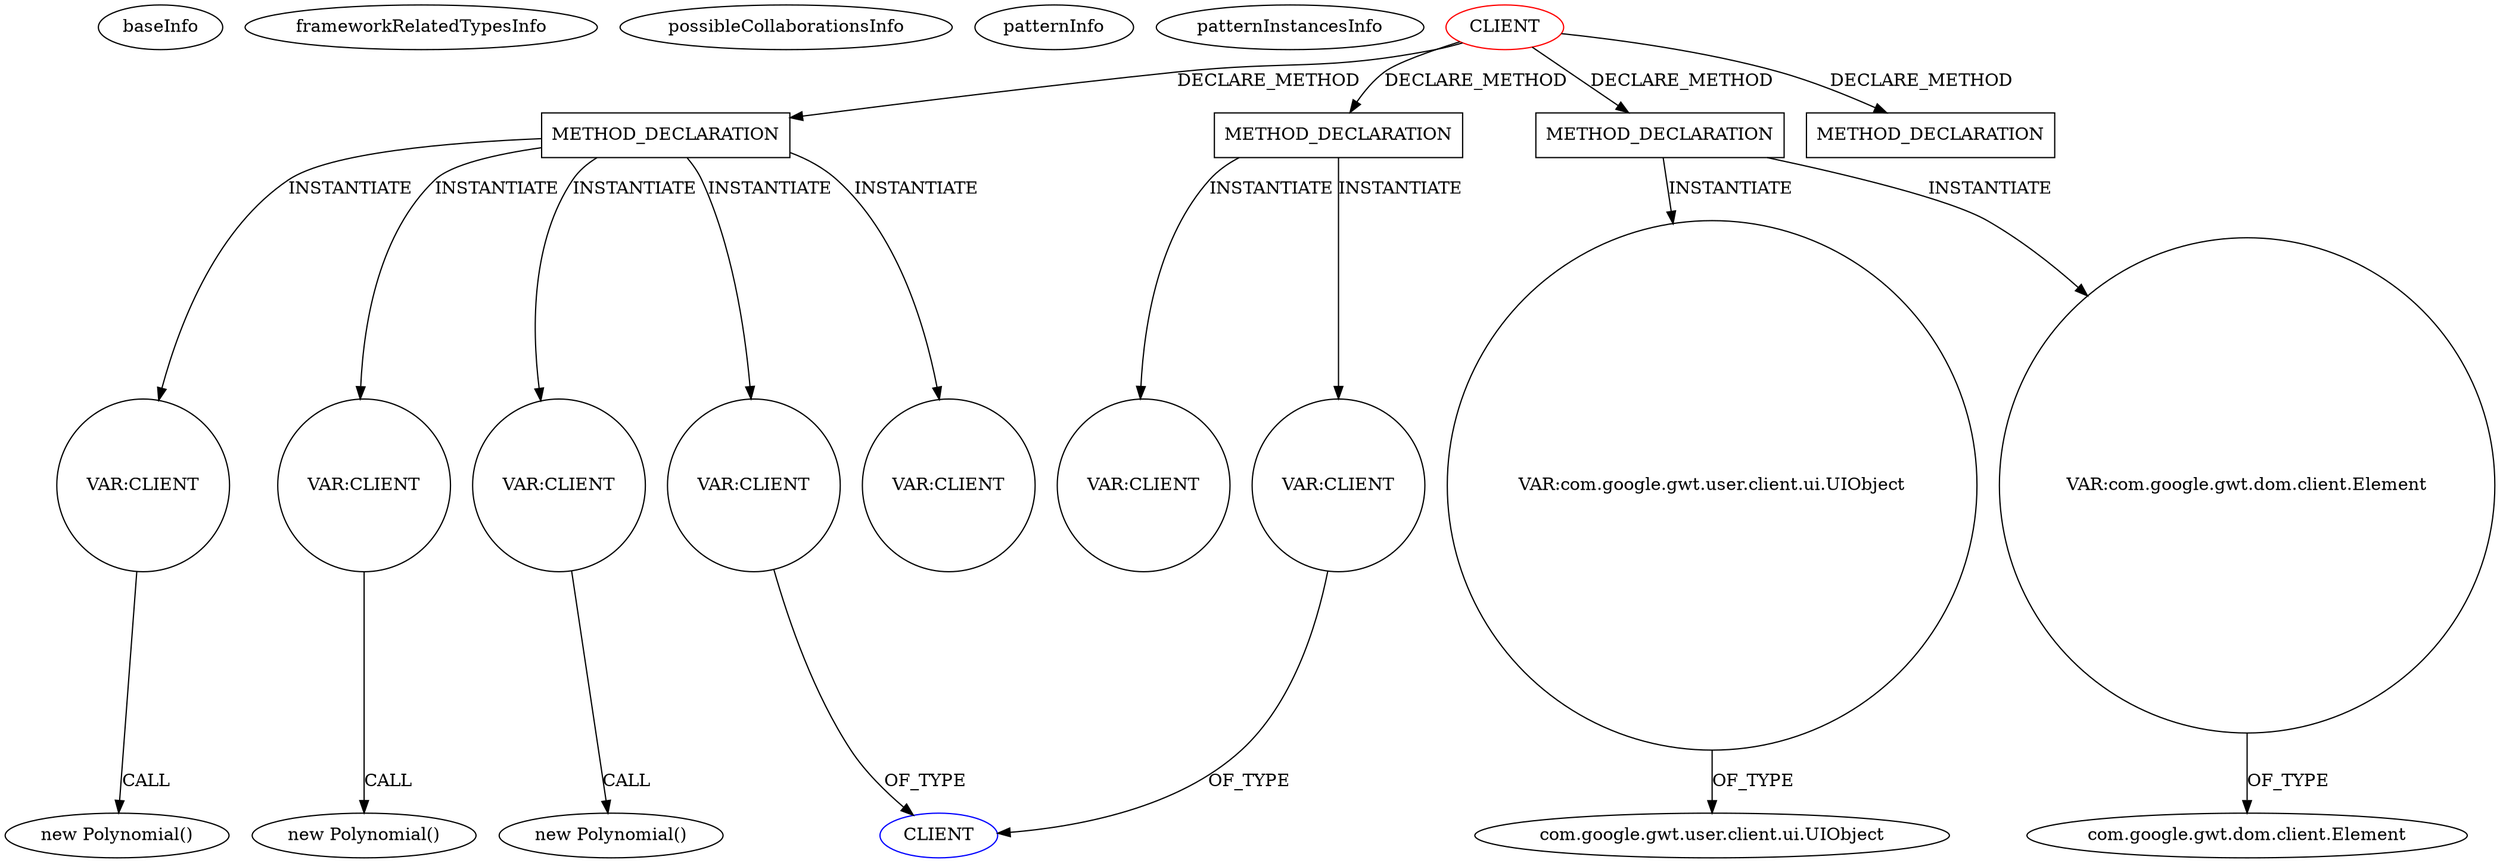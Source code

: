 digraph {
baseInfo[graphId=925,category="pattern",isAnonymous=false,possibleRelation=false]
frameworkRelatedTypesInfo[]
possibleCollaborationsInfo[]
patternInfo[frequency=2.0,patternRootClient=0]
patternInstancesInfo[0="luxferrari-AlgebrApp~/luxferrari-AlgebrApp/AlgebrApp-master/AlgebrApp/src/org/luxferrari/algebrapp/client/AlgebrApp.java~AlgebrApp~3667",1="luxferrari-AlgebrApp~/luxferrari-AlgebrApp/AlgebrApp-master/AlgebrApp/src/org/luxferrari/algebrapp/client/SubPolynomial.java~SubPolynomial~3660"]
222[label="new Polynomial()",vertexType="CONSTRUCTOR_CALL",isFrameworkType=false]
223[label="VAR:CLIENT",vertexType="VARIABLE_EXPRESION",isFrameworkType=false,shape=circle]
216[label="METHOD_DECLARATION",vertexType="CLIENT_METHOD_DECLARATION",isFrameworkType=false,shape=box]
0[label="CLIENT",vertexType="ROOT_CLIENT_CLASS_DECLARATION",isFrameworkType=false,color=red]
323[label="METHOD_DECLARATION",vertexType="CLIENT_METHOD_DECLARATION",isFrameworkType=false,shape=box]
337[label="VAR:com.google.gwt.user.client.ui.UIObject",vertexType="VARIABLE_EXPRESION",isFrameworkType=false,shape=circle]
334[label="VAR:com.google.gwt.dom.client.Element",vertexType="VARIABLE_EXPRESION",isFrameworkType=false,shape=circle]
220[label="VAR:CLIENT",vertexType="VARIABLE_EXPRESION",isFrameworkType=false,shape=circle]
229[label="VAR:CLIENT",vertexType="VARIABLE_EXPRESION",isFrameworkType=false,shape=circle]
233[label="VAR:CLIENT",vertexType="VARIABLE_EXPRESION",isFrameworkType=false,shape=circle]
226[label="VAR:CLIENT",vertexType="VARIABLE_EXPRESION",isFrameworkType=false,shape=circle]
232[label="new Polynomial()",vertexType="CONSTRUCTOR_CALL",isFrameworkType=false]
230[label="CLIENT",vertexType="REFERENCE_CLIENT_CLASS_DECLARATION",isFrameworkType=false,color=blue]
278[label="VAR:CLIENT",vertexType="VARIABLE_EXPRESION",isFrameworkType=false,shape=circle]
102[label="com.google.gwt.dom.client.Element",vertexType="FRAMEWORK_CLASS_TYPE",isFrameworkType=false]
54[label="com.google.gwt.user.client.ui.UIObject",vertexType="FRAMEWORK_CLASS_TYPE",isFrameworkType=false]
235[label="METHOD_DECLARATION",vertexType="CLIENT_METHOD_DECLARATION",isFrameworkType=false,shape=box]
257[label="VAR:CLIENT",vertexType="VARIABLE_EXPRESION",isFrameworkType=false,shape=circle]
219[label="new Polynomial()",vertexType="CONSTRUCTOR_CALL",isFrameworkType=false]
287[label="METHOD_DECLARATION",vertexType="CLIENT_METHOD_DECLARATION",isFrameworkType=false,shape=box]
216->226[label="INSTANTIATE"]
235->278[label="INSTANTIATE"]
0->216[label="DECLARE_METHOD"]
223->222[label="CALL"]
216->223[label="INSTANTIATE"]
323->337[label="INSTANTIATE"]
233->232[label="CALL"]
278->230[label="OF_TYPE"]
216->220[label="INSTANTIATE"]
216->229[label="INSTANTIATE"]
0->287[label="DECLARE_METHOD"]
0->235[label="DECLARE_METHOD"]
229->230[label="OF_TYPE"]
220->219[label="CALL"]
216->233[label="INSTANTIATE"]
337->54[label="OF_TYPE"]
0->323[label="DECLARE_METHOD"]
334->102[label="OF_TYPE"]
323->334[label="INSTANTIATE"]
235->257[label="INSTANTIATE"]
}
